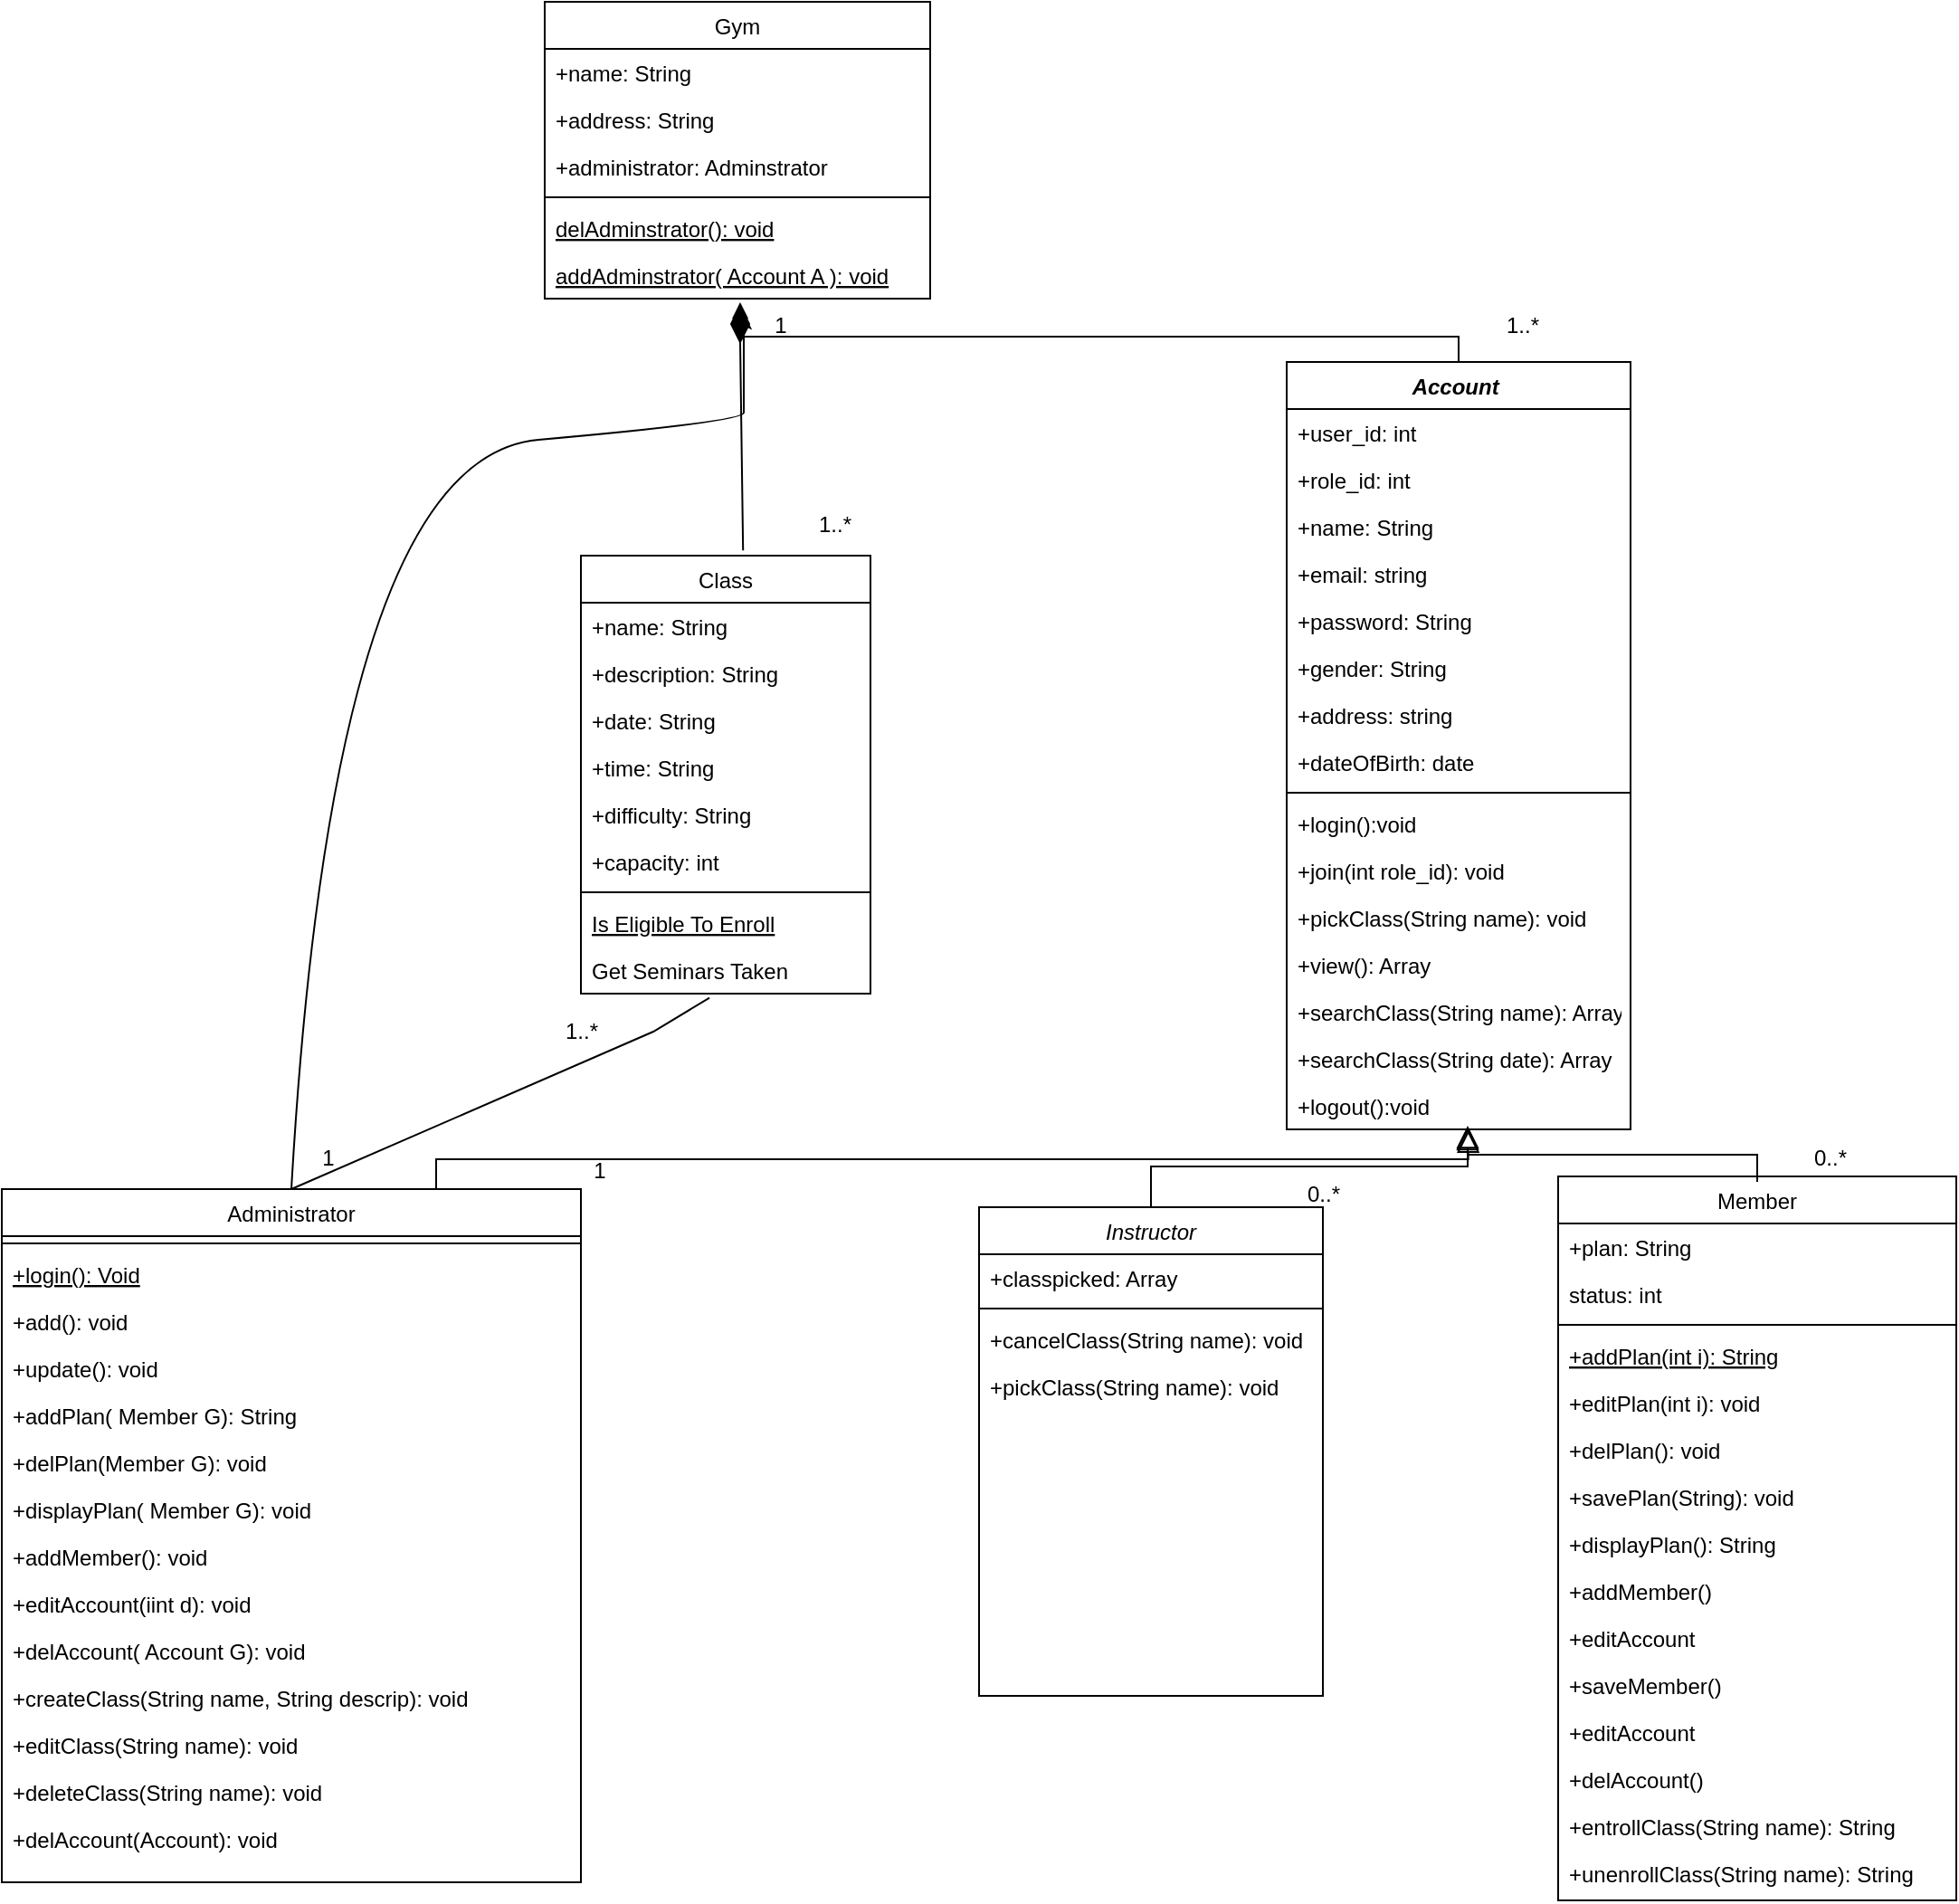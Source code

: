<mxfile version="15.5.4" type="device"><diagram id="C5RBs43oDa-KdzZeNtuy" name="Page-1"><mxGraphModel dx="2889" dy="1122" grid="1" gridSize="10" guides="1" tooltips="1" connect="1" arrows="1" fold="1" page="1" pageScale="1" pageWidth="827" pageHeight="1169" math="0" shadow="0"><root><mxCell id="WIyWlLk6GJQsqaUBKTNV-0"/><mxCell id="WIyWlLk6GJQsqaUBKTNV-1" parent="WIyWlLk6GJQsqaUBKTNV-0"/><mxCell id="0rubRGdF3r9ShJ0jEltO-0" value="Instructor" style="swimlane;fontStyle=2;align=center;verticalAlign=top;childLayout=stackLayout;horizontal=1;startSize=26;horizontalStack=0;resizeParent=1;resizeLast=0;collapsible=1;marginBottom=0;rounded=0;shadow=0;strokeWidth=1;" vertex="1" parent="WIyWlLk6GJQsqaUBKTNV-1"><mxGeometry x="110" y="667" width="190" height="270" as="geometry"><mxRectangle x="230" y="140" width="160" height="26" as="alternateBounds"/></mxGeometry></mxCell><mxCell id="0rubRGdF3r9ShJ0jEltO-3" value="+classpicked: Array " style="text;align=left;verticalAlign=top;spacingLeft=4;spacingRight=4;overflow=hidden;rotatable=0;points=[[0,0.5],[1,0.5]];portConstraint=eastwest;rounded=0;shadow=0;html=0;" vertex="1" parent="0rubRGdF3r9ShJ0jEltO-0"><mxGeometry y="26" width="190" height="26" as="geometry"/></mxCell><mxCell id="0rubRGdF3r9ShJ0jEltO-4" value="" style="line;html=1;strokeWidth=1;align=left;verticalAlign=middle;spacingTop=-1;spacingLeft=3;spacingRight=3;rotatable=0;labelPosition=right;points=[];portConstraint=eastwest;" vertex="1" parent="0rubRGdF3r9ShJ0jEltO-0"><mxGeometry y="52" width="190" height="8" as="geometry"/></mxCell><mxCell id="0rubRGdF3r9ShJ0jEltO-94" value="+cancelClass(String name): void" style="text;align=left;verticalAlign=top;spacingLeft=4;spacingRight=4;overflow=hidden;rotatable=0;points=[[0,0.5],[1,0.5]];portConstraint=eastwest;" vertex="1" parent="0rubRGdF3r9ShJ0jEltO-0"><mxGeometry y="60" width="190" height="26" as="geometry"/></mxCell><mxCell id="0rubRGdF3r9ShJ0jEltO-93" value="+pickClass(String name): void" style="text;align=left;verticalAlign=top;spacingLeft=4;spacingRight=4;overflow=hidden;rotatable=0;points=[[0,0.5],[1,0.5]];portConstraint=eastwest;" vertex="1" parent="0rubRGdF3r9ShJ0jEltO-0"><mxGeometry y="86" width="190" height="26" as="geometry"/></mxCell><mxCell id="0rubRGdF3r9ShJ0jEltO-6" value="Member" style="swimlane;fontStyle=0;align=center;verticalAlign=top;childLayout=stackLayout;horizontal=1;startSize=26;horizontalStack=0;resizeParent=1;resizeLast=0;collapsible=1;marginBottom=0;rounded=0;shadow=0;strokeWidth=1;" vertex="1" parent="WIyWlLk6GJQsqaUBKTNV-1"><mxGeometry x="430" y="650" width="220" height="400" as="geometry"><mxRectangle x="130" y="380" width="160" height="26" as="alternateBounds"/></mxGeometry></mxCell><mxCell id="0rubRGdF3r9ShJ0jEltO-24" value="+plan: String" style="text;align=left;verticalAlign=top;spacingLeft=4;spacingRight=4;overflow=hidden;rotatable=0;points=[[0,0.5],[1,0.5]];portConstraint=eastwest;" vertex="1" parent="0rubRGdF3r9ShJ0jEltO-6"><mxGeometry y="26" width="220" height="26" as="geometry"/></mxCell><mxCell id="0rubRGdF3r9ShJ0jEltO-26" value="status: int" style="text;align=left;verticalAlign=top;spacingLeft=4;spacingRight=4;overflow=hidden;rotatable=0;points=[[0,0.5],[1,0.5]];portConstraint=eastwest;" vertex="1" parent="0rubRGdF3r9ShJ0jEltO-6"><mxGeometry y="52" width="220" height="26" as="geometry"/></mxCell><mxCell id="0rubRGdF3r9ShJ0jEltO-9" value="" style="line;html=1;strokeWidth=1;align=left;verticalAlign=middle;spacingTop=-1;spacingLeft=3;spacingRight=3;rotatable=0;labelPosition=right;points=[];portConstraint=eastwest;" vertex="1" parent="0rubRGdF3r9ShJ0jEltO-6"><mxGeometry y="78" width="220" height="8" as="geometry"/></mxCell><mxCell id="0rubRGdF3r9ShJ0jEltO-10" value="+addPlan(int i): String&#10;" style="text;align=left;verticalAlign=top;spacingLeft=4;spacingRight=4;overflow=hidden;rotatable=0;points=[[0,0.5],[1,0.5]];portConstraint=eastwest;fontStyle=4" vertex="1" parent="0rubRGdF3r9ShJ0jEltO-6"><mxGeometry y="86" width="220" height="26" as="geometry"/></mxCell><mxCell id="0rubRGdF3r9ShJ0jEltO-42" value="+editPlan(int i): void" style="text;align=left;verticalAlign=top;spacingLeft=4;spacingRight=4;overflow=hidden;rotatable=0;points=[[0,0.5],[1,0.5]];portConstraint=eastwest;" vertex="1" parent="0rubRGdF3r9ShJ0jEltO-6"><mxGeometry y="112" width="220" height="26" as="geometry"/></mxCell><mxCell id="0rubRGdF3r9ShJ0jEltO-43" value="+delPlan(): void" style="text;align=left;verticalAlign=top;spacingLeft=4;spacingRight=4;overflow=hidden;rotatable=0;points=[[0,0.5],[1,0.5]];portConstraint=eastwest;" vertex="1" parent="0rubRGdF3r9ShJ0jEltO-6"><mxGeometry y="138" width="220" height="26" as="geometry"/></mxCell><mxCell id="0rubRGdF3r9ShJ0jEltO-44" value="+savePlan(String): void" style="text;align=left;verticalAlign=top;spacingLeft=4;spacingRight=4;overflow=hidden;rotatable=0;points=[[0,0.5],[1,0.5]];portConstraint=eastwest;" vertex="1" parent="0rubRGdF3r9ShJ0jEltO-6"><mxGeometry y="164" width="220" height="26" as="geometry"/></mxCell><mxCell id="0rubRGdF3r9ShJ0jEltO-54" value="+displayPlan(): String" style="text;align=left;verticalAlign=top;spacingLeft=4;spacingRight=4;overflow=hidden;rotatable=0;points=[[0,0.5],[1,0.5]];portConstraint=eastwest;" vertex="1" parent="0rubRGdF3r9ShJ0jEltO-6"><mxGeometry y="190" width="220" height="26" as="geometry"/></mxCell><mxCell id="0rubRGdF3r9ShJ0jEltO-45" value="+addMember()" style="text;align=left;verticalAlign=top;spacingLeft=4;spacingRight=4;overflow=hidden;rotatable=0;points=[[0,0.5],[1,0.5]];portConstraint=eastwest;" vertex="1" parent="0rubRGdF3r9ShJ0jEltO-6"><mxGeometry y="216" width="220" height="26" as="geometry"/></mxCell><mxCell id="0rubRGdF3r9ShJ0jEltO-52" value="+editAccount" style="text;align=left;verticalAlign=top;spacingLeft=4;spacingRight=4;overflow=hidden;rotatable=0;points=[[0,0.5],[1,0.5]];portConstraint=eastwest;" vertex="1" parent="0rubRGdF3r9ShJ0jEltO-6"><mxGeometry y="242" width="220" height="26" as="geometry"/></mxCell><mxCell id="0rubRGdF3r9ShJ0jEltO-46" value="+saveMember()" style="text;align=left;verticalAlign=top;spacingLeft=4;spacingRight=4;overflow=hidden;rotatable=0;points=[[0,0.5],[1,0.5]];portConstraint=eastwest;" vertex="1" parent="0rubRGdF3r9ShJ0jEltO-6"><mxGeometry y="268" width="220" height="26" as="geometry"/></mxCell><mxCell id="0rubRGdF3r9ShJ0jEltO-51" value="+editAccount" style="text;align=left;verticalAlign=top;spacingLeft=4;spacingRight=4;overflow=hidden;rotatable=0;points=[[0,0.5],[1,0.5]];portConstraint=eastwest;" vertex="1" parent="0rubRGdF3r9ShJ0jEltO-6"><mxGeometry y="294" width="220" height="26" as="geometry"/></mxCell><mxCell id="0rubRGdF3r9ShJ0jEltO-96" value="+delAccount()" style="text;align=left;verticalAlign=top;spacingLeft=4;spacingRight=4;overflow=hidden;rotatable=0;points=[[0,0.5],[1,0.5]];portConstraint=eastwest;" vertex="1" parent="0rubRGdF3r9ShJ0jEltO-6"><mxGeometry y="320" width="220" height="26" as="geometry"/></mxCell><mxCell id="0rubRGdF3r9ShJ0jEltO-11" value="+entrollClass(String name): String" style="text;align=left;verticalAlign=top;spacingLeft=4;spacingRight=4;overflow=hidden;rotatable=0;points=[[0,0.5],[1,0.5]];portConstraint=eastwest;" vertex="1" parent="0rubRGdF3r9ShJ0jEltO-6"><mxGeometry y="346" width="220" height="26" as="geometry"/></mxCell><mxCell id="0rubRGdF3r9ShJ0jEltO-97" value="+unenrollClass(String name): String" style="text;align=left;verticalAlign=top;spacingLeft=4;spacingRight=4;overflow=hidden;rotatable=0;points=[[0,0.5],[1,0.5]];portConstraint=eastwest;" vertex="1" parent="0rubRGdF3r9ShJ0jEltO-6"><mxGeometry y="372" width="220" height="26" as="geometry"/></mxCell><mxCell id="0rubRGdF3r9ShJ0jEltO-12" value="Administrator" style="swimlane;fontStyle=0;align=center;verticalAlign=top;childLayout=stackLayout;horizontal=1;startSize=26;horizontalStack=0;resizeParent=1;resizeLast=0;collapsible=1;marginBottom=0;rounded=0;shadow=0;strokeWidth=1;" vertex="1" parent="WIyWlLk6GJQsqaUBKTNV-1"><mxGeometry x="-430" y="657" width="320" height="383" as="geometry"><mxRectangle x="130" y="380" width="160" height="26" as="alternateBounds"/></mxGeometry></mxCell><mxCell id="0rubRGdF3r9ShJ0jEltO-15" value="" style="line;html=1;strokeWidth=1;align=left;verticalAlign=middle;spacingTop=-1;spacingLeft=3;spacingRight=3;rotatable=0;labelPosition=right;points=[];portConstraint=eastwest;" vertex="1" parent="0rubRGdF3r9ShJ0jEltO-12"><mxGeometry y="26" width="320" height="8" as="geometry"/></mxCell><mxCell id="0rubRGdF3r9ShJ0jEltO-16" value="+login(): Void" style="text;align=left;verticalAlign=top;spacingLeft=4;spacingRight=4;overflow=hidden;rotatable=0;points=[[0,0.5],[1,0.5]];portConstraint=eastwest;fontStyle=4" vertex="1" parent="0rubRGdF3r9ShJ0jEltO-12"><mxGeometry y="34" width="320" height="26" as="geometry"/></mxCell><mxCell id="0rubRGdF3r9ShJ0jEltO-64" value="+add(): void" style="text;align=left;verticalAlign=top;spacingLeft=4;spacingRight=4;overflow=hidden;rotatable=0;points=[[0,0.5],[1,0.5]];portConstraint=eastwest;" vertex="1" parent="0rubRGdF3r9ShJ0jEltO-12"><mxGeometry y="60" width="320" height="26" as="geometry"/></mxCell><mxCell id="0rubRGdF3r9ShJ0jEltO-62" value="+update(): void" style="text;align=left;verticalAlign=top;spacingLeft=4;spacingRight=4;overflow=hidden;rotatable=0;points=[[0,0.5],[1,0.5]];portConstraint=eastwest;" vertex="1" parent="0rubRGdF3r9ShJ0jEltO-12"><mxGeometry y="86" width="320" height="26" as="geometry"/></mxCell><mxCell id="0rubRGdF3r9ShJ0jEltO-61" value="+addPlan( Member G): String" style="text;align=left;verticalAlign=top;spacingLeft=4;spacingRight=4;overflow=hidden;rotatable=0;points=[[0,0.5],[1,0.5]];portConstraint=eastwest;" vertex="1" parent="0rubRGdF3r9ShJ0jEltO-12"><mxGeometry y="112" width="320" height="26" as="geometry"/></mxCell><mxCell id="0rubRGdF3r9ShJ0jEltO-59" value="+delPlan(Member G): void" style="text;align=left;verticalAlign=top;spacingLeft=4;spacingRight=4;overflow=hidden;rotatable=0;points=[[0,0.5],[1,0.5]];portConstraint=eastwest;" vertex="1" parent="0rubRGdF3r9ShJ0jEltO-12"><mxGeometry y="138" width="320" height="26" as="geometry"/></mxCell><mxCell id="0rubRGdF3r9ShJ0jEltO-58" value="+displayPlan( Member G): void" style="text;align=left;verticalAlign=top;spacingLeft=4;spacingRight=4;overflow=hidden;rotatable=0;points=[[0,0.5],[1,0.5]];portConstraint=eastwest;" vertex="1" parent="0rubRGdF3r9ShJ0jEltO-12"><mxGeometry y="164" width="320" height="26" as="geometry"/></mxCell><mxCell id="0rubRGdF3r9ShJ0jEltO-60" value="+addMember(): void" style="text;align=left;verticalAlign=top;spacingLeft=4;spacingRight=4;overflow=hidden;rotatable=0;points=[[0,0.5],[1,0.5]];portConstraint=eastwest;" vertex="1" parent="0rubRGdF3r9ShJ0jEltO-12"><mxGeometry y="190" width="320" height="26" as="geometry"/></mxCell><mxCell id="0rubRGdF3r9ShJ0jEltO-63" value="+editAccount(iint d): void" style="text;align=left;verticalAlign=top;spacingLeft=4;spacingRight=4;overflow=hidden;rotatable=0;points=[[0,0.5],[1,0.5]];portConstraint=eastwest;" vertex="1" parent="0rubRGdF3r9ShJ0jEltO-12"><mxGeometry y="216" width="320" height="26" as="geometry"/></mxCell><mxCell id="0rubRGdF3r9ShJ0jEltO-17" value="+delAccount( Account G): void" style="text;align=left;verticalAlign=top;spacingLeft=4;spacingRight=4;overflow=hidden;rotatable=0;points=[[0,0.5],[1,0.5]];portConstraint=eastwest;" vertex="1" parent="0rubRGdF3r9ShJ0jEltO-12"><mxGeometry y="242" width="320" height="26" as="geometry"/></mxCell><mxCell id="0rubRGdF3r9ShJ0jEltO-82" value="+createClass(String name, String descrip): void" style="text;align=left;verticalAlign=top;spacingLeft=4;spacingRight=4;overflow=hidden;rotatable=0;points=[[0,0.5],[1,0.5]];portConstraint=eastwest;" vertex="1" parent="0rubRGdF3r9ShJ0jEltO-12"><mxGeometry y="268" width="320" height="26" as="geometry"/></mxCell><mxCell id="0rubRGdF3r9ShJ0jEltO-81" value="+editClass(String name): void" style="text;align=left;verticalAlign=top;spacingLeft=4;spacingRight=4;overflow=hidden;rotatable=0;points=[[0,0.5],[1,0.5]];portConstraint=eastwest;" vertex="1" parent="0rubRGdF3r9ShJ0jEltO-12"><mxGeometry y="294" width="320" height="26" as="geometry"/></mxCell><mxCell id="0rubRGdF3r9ShJ0jEltO-80" value="+deleteClass(String name): void" style="text;align=left;verticalAlign=top;spacingLeft=4;spacingRight=4;overflow=hidden;rotatable=0;points=[[0,0.5],[1,0.5]];portConstraint=eastwest;" vertex="1" parent="0rubRGdF3r9ShJ0jEltO-12"><mxGeometry y="320" width="320" height="26" as="geometry"/></mxCell><mxCell id="0rubRGdF3r9ShJ0jEltO-78" value="+delAccount(Account): void" style="text;align=left;verticalAlign=top;spacingLeft=4;spacingRight=4;overflow=hidden;rotatable=0;points=[[0,0.5],[1,0.5]];portConstraint=eastwest;" vertex="1" parent="0rubRGdF3r9ShJ0jEltO-12"><mxGeometry y="346" width="320" height="26" as="geometry"/></mxCell><mxCell id="0rubRGdF3r9ShJ0jEltO-29" value="Account " style="swimlane;fontStyle=3;align=center;verticalAlign=top;childLayout=stackLayout;horizontal=1;startSize=26;horizontalStack=0;resizeParent=1;resizeLast=0;collapsible=1;marginBottom=0;rounded=0;shadow=0;strokeWidth=1;" vertex="1" parent="WIyWlLk6GJQsqaUBKTNV-1"><mxGeometry x="280" y="200" width="190" height="424" as="geometry"><mxRectangle x="130" y="380" width="160" height="26" as="alternateBounds"/></mxGeometry></mxCell><mxCell id="0rubRGdF3r9ShJ0jEltO-31" value="+user_id: int" style="text;align=left;verticalAlign=top;spacingLeft=4;spacingRight=4;overflow=hidden;rotatable=0;points=[[0,0.5],[1,0.5]];portConstraint=eastwest;rounded=0;shadow=0;html=0;" vertex="1" parent="0rubRGdF3r9ShJ0jEltO-29"><mxGeometry y="26" width="190" height="26" as="geometry"/></mxCell><mxCell id="0rubRGdF3r9ShJ0jEltO-38" value="+role_id: int" style="text;align=left;verticalAlign=top;spacingLeft=4;spacingRight=4;overflow=hidden;rotatable=0;points=[[0,0.5],[1,0.5]];portConstraint=eastwest;" vertex="1" parent="0rubRGdF3r9ShJ0jEltO-29"><mxGeometry y="52" width="190" height="26" as="geometry"/></mxCell><mxCell id="0rubRGdF3r9ShJ0jEltO-36" value="+name: String" style="text;align=left;verticalAlign=top;spacingLeft=4;spacingRight=4;overflow=hidden;rotatable=0;points=[[0,0.5],[1,0.5]];portConstraint=eastwest;" vertex="1" parent="0rubRGdF3r9ShJ0jEltO-29"><mxGeometry y="78" width="190" height="26" as="geometry"/></mxCell><mxCell id="0rubRGdF3r9ShJ0jEltO-37" value="+email: string" style="text;align=left;verticalAlign=top;spacingLeft=4;spacingRight=4;overflow=hidden;rotatable=0;points=[[0,0.5],[1,0.5]];portConstraint=eastwest;" vertex="1" parent="0rubRGdF3r9ShJ0jEltO-29"><mxGeometry y="104" width="190" height="26" as="geometry"/></mxCell><mxCell id="0rubRGdF3r9ShJ0jEltO-130" value="+password: String" style="text;align=left;verticalAlign=top;spacingLeft=4;spacingRight=4;overflow=hidden;rotatable=0;points=[[0,0.5],[1,0.5]];portConstraint=eastwest;" vertex="1" parent="0rubRGdF3r9ShJ0jEltO-29"><mxGeometry y="130" width="190" height="26" as="geometry"/></mxCell><mxCell id="0rubRGdF3r9ShJ0jEltO-40" value="+gender: String" style="text;align=left;verticalAlign=top;spacingLeft=4;spacingRight=4;overflow=hidden;rotatable=0;points=[[0,0.5],[1,0.5]];portConstraint=eastwest;" vertex="1" parent="0rubRGdF3r9ShJ0jEltO-29"><mxGeometry y="156" width="190" height="26" as="geometry"/></mxCell><mxCell id="0rubRGdF3r9ShJ0jEltO-39" value="+address: string" style="text;align=left;verticalAlign=top;spacingLeft=4;spacingRight=4;overflow=hidden;rotatable=0;points=[[0,0.5],[1,0.5]];portConstraint=eastwest;" vertex="1" parent="0rubRGdF3r9ShJ0jEltO-29"><mxGeometry y="182" width="190" height="26" as="geometry"/></mxCell><mxCell id="0rubRGdF3r9ShJ0jEltO-41" value="+dateOfBirth: date" style="text;align=left;verticalAlign=top;spacingLeft=4;spacingRight=4;overflow=hidden;rotatable=0;points=[[0,0.5],[1,0.5]];portConstraint=eastwest;" vertex="1" parent="0rubRGdF3r9ShJ0jEltO-29"><mxGeometry y="208" width="190" height="26" as="geometry"/></mxCell><mxCell id="0rubRGdF3r9ShJ0jEltO-32" value="" style="line;html=1;strokeWidth=1;align=left;verticalAlign=middle;spacingTop=-1;spacingLeft=3;spacingRight=3;rotatable=0;labelPosition=right;points=[];portConstraint=eastwest;" vertex="1" parent="0rubRGdF3r9ShJ0jEltO-29"><mxGeometry y="234" width="190" height="8" as="geometry"/></mxCell><mxCell id="0rubRGdF3r9ShJ0jEltO-131" value="+login():void" style="text;align=left;verticalAlign=top;spacingLeft=4;spacingRight=4;overflow=hidden;rotatable=0;points=[[0,0.5],[1,0.5]];portConstraint=eastwest;" vertex="1" parent="0rubRGdF3r9ShJ0jEltO-29"><mxGeometry y="242" width="190" height="26" as="geometry"/></mxCell><mxCell id="0rubRGdF3r9ShJ0jEltO-87" value="+join(int role_id): void" style="text;align=left;verticalAlign=top;spacingLeft=4;spacingRight=4;overflow=hidden;rotatable=0;points=[[0,0.5],[1,0.5]];portConstraint=eastwest;" vertex="1" parent="0rubRGdF3r9ShJ0jEltO-29"><mxGeometry y="268" width="190" height="26" as="geometry"/></mxCell><mxCell id="0rubRGdF3r9ShJ0jEltO-85" value="+pickClass(String name): void" style="text;align=left;verticalAlign=top;spacingLeft=4;spacingRight=4;overflow=hidden;rotatable=0;points=[[0,0.5],[1,0.5]];portConstraint=eastwest;" vertex="1" parent="0rubRGdF3r9ShJ0jEltO-29"><mxGeometry y="294" width="190" height="26" as="geometry"/></mxCell><mxCell id="0rubRGdF3r9ShJ0jEltO-34" value="+view(): Array" style="text;align=left;verticalAlign=top;spacingLeft=4;spacingRight=4;overflow=hidden;rotatable=0;points=[[0,0.5],[1,0.5]];portConstraint=eastwest;" vertex="1" parent="0rubRGdF3r9ShJ0jEltO-29"><mxGeometry y="320" width="190" height="26" as="geometry"/></mxCell><mxCell id="0rubRGdF3r9ShJ0jEltO-86" value="+searchClass(String name): Array" style="text;align=left;verticalAlign=top;spacingLeft=4;spacingRight=4;overflow=hidden;rotatable=0;points=[[0,0.5],[1,0.5]];portConstraint=eastwest;" vertex="1" parent="0rubRGdF3r9ShJ0jEltO-29"><mxGeometry y="346" width="190" height="26" as="geometry"/></mxCell><mxCell id="0rubRGdF3r9ShJ0jEltO-95" value="+searchClass(String date): Array" style="text;align=left;verticalAlign=top;spacingLeft=4;spacingRight=4;overflow=hidden;rotatable=0;points=[[0,0.5],[1,0.5]];portConstraint=eastwest;" vertex="1" parent="0rubRGdF3r9ShJ0jEltO-29"><mxGeometry y="372" width="190" height="26" as="geometry"/></mxCell><mxCell id="0rubRGdF3r9ShJ0jEltO-84" value="+logout():void" style="text;align=left;verticalAlign=top;spacingLeft=4;spacingRight=4;overflow=hidden;rotatable=0;points=[[0,0.5],[1,0.5]];portConstraint=eastwest;" vertex="1" parent="0rubRGdF3r9ShJ0jEltO-29"><mxGeometry y="398" width="190" height="26" as="geometry"/></mxCell><mxCell id="0rubRGdF3r9ShJ0jEltO-57" value="" style="endArrow=block;endSize=10;endFill=0;shadow=0;strokeWidth=1;rounded=0;edgeStyle=elbowEdgeStyle;elbow=vertical;exitX=0.5;exitY=0;exitDx=0;exitDy=0;" edge="1" parent="WIyWlLk6GJQsqaUBKTNV-1"><mxGeometry width="160" relative="1" as="geometry"><mxPoint x="540" y="653" as="sourcePoint"/><mxPoint x="380" y="623" as="targetPoint"/></mxGeometry></mxCell><mxCell id="0rubRGdF3r9ShJ0jEltO-65" value="Class" style="swimlane;fontStyle=0;align=center;verticalAlign=top;childLayout=stackLayout;horizontal=1;startSize=26;horizontalStack=0;resizeParent=1;resizeLast=0;collapsible=1;marginBottom=0;rounded=0;shadow=0;strokeWidth=1;" vertex="1" parent="WIyWlLk6GJQsqaUBKTNV-1"><mxGeometry x="-110" y="307" width="160" height="242" as="geometry"><mxRectangle x="130" y="380" width="160" height="26" as="alternateBounds"/></mxGeometry></mxCell><mxCell id="0rubRGdF3r9ShJ0jEltO-66" value="+name: String" style="text;align=left;verticalAlign=top;spacingLeft=4;spacingRight=4;overflow=hidden;rotatable=0;points=[[0,0.5],[1,0.5]];portConstraint=eastwest;" vertex="1" parent="0rubRGdF3r9ShJ0jEltO-65"><mxGeometry y="26" width="160" height="26" as="geometry"/></mxCell><mxCell id="0rubRGdF3r9ShJ0jEltO-90" value="+description: String" style="text;align=left;verticalAlign=top;spacingLeft=4;spacingRight=4;overflow=hidden;rotatable=0;points=[[0,0.5],[1,0.5]];portConstraint=eastwest;rounded=0;shadow=0;html=0;" vertex="1" parent="0rubRGdF3r9ShJ0jEltO-65"><mxGeometry y="52" width="160" height="26" as="geometry"/></mxCell><mxCell id="0rubRGdF3r9ShJ0jEltO-88" value="+date: String" style="text;align=left;verticalAlign=top;spacingLeft=4;spacingRight=4;overflow=hidden;rotatable=0;points=[[0,0.5],[1,0.5]];portConstraint=eastwest;rounded=0;shadow=0;html=0;" vertex="1" parent="0rubRGdF3r9ShJ0jEltO-65"><mxGeometry y="78" width="160" height="26" as="geometry"/></mxCell><mxCell id="0rubRGdF3r9ShJ0jEltO-67" value="+time: String" style="text;align=left;verticalAlign=top;spacingLeft=4;spacingRight=4;overflow=hidden;rotatable=0;points=[[0,0.5],[1,0.5]];portConstraint=eastwest;rounded=0;shadow=0;html=0;" vertex="1" parent="0rubRGdF3r9ShJ0jEltO-65"><mxGeometry y="104" width="160" height="26" as="geometry"/></mxCell><mxCell id="0rubRGdF3r9ShJ0jEltO-91" value="+difficulty: String" style="text;align=left;verticalAlign=top;spacingLeft=4;spacingRight=4;overflow=hidden;rotatable=0;points=[[0,0.5],[1,0.5]];portConstraint=eastwest;rounded=0;shadow=0;html=0;" vertex="1" parent="0rubRGdF3r9ShJ0jEltO-65"><mxGeometry y="130" width="160" height="26" as="geometry"/></mxCell><mxCell id="0rubRGdF3r9ShJ0jEltO-89" value="+capacity: int" style="text;align=left;verticalAlign=top;spacingLeft=4;spacingRight=4;overflow=hidden;rotatable=0;points=[[0,0.5],[1,0.5]];portConstraint=eastwest;rounded=0;shadow=0;html=0;" vertex="1" parent="0rubRGdF3r9ShJ0jEltO-65"><mxGeometry y="156" width="160" height="26" as="geometry"/></mxCell><mxCell id="0rubRGdF3r9ShJ0jEltO-68" value="" style="line;html=1;strokeWidth=1;align=left;verticalAlign=middle;spacingTop=-1;spacingLeft=3;spacingRight=3;rotatable=0;labelPosition=right;points=[];portConstraint=eastwest;" vertex="1" parent="0rubRGdF3r9ShJ0jEltO-65"><mxGeometry y="182" width="160" height="8" as="geometry"/></mxCell><mxCell id="0rubRGdF3r9ShJ0jEltO-69" value="Is Eligible To Enroll" style="text;align=left;verticalAlign=top;spacingLeft=4;spacingRight=4;overflow=hidden;rotatable=0;points=[[0,0.5],[1,0.5]];portConstraint=eastwest;fontStyle=4" vertex="1" parent="0rubRGdF3r9ShJ0jEltO-65"><mxGeometry y="190" width="160" height="26" as="geometry"/></mxCell><mxCell id="0rubRGdF3r9ShJ0jEltO-70" value="Get Seminars Taken" style="text;align=left;verticalAlign=top;spacingLeft=4;spacingRight=4;overflow=hidden;rotatable=0;points=[[0,0.5],[1,0.5]];portConstraint=eastwest;" vertex="1" parent="0rubRGdF3r9ShJ0jEltO-65"><mxGeometry y="216" width="160" height="26" as="geometry"/></mxCell><mxCell id="0rubRGdF3r9ShJ0jEltO-72" value="" style="endArrow=block;endSize=10;endFill=0;shadow=0;strokeWidth=1;rounded=0;edgeStyle=elbowEdgeStyle;elbow=vertical;entryX=0.528;entryY=1.167;entryDx=0;entryDy=0;entryPerimeter=0;exitX=0.75;exitY=0;exitDx=0;exitDy=0;" edge="1" parent="WIyWlLk6GJQsqaUBKTNV-1" source="0rubRGdF3r9ShJ0jEltO-12"><mxGeometry width="160" relative="1" as="geometry"><mxPoint x="-190" y="653" as="sourcePoint"/><mxPoint x="380.32" y="624.342" as="targetPoint"/></mxGeometry></mxCell><mxCell id="0rubRGdF3r9ShJ0jEltO-98" value="" style="endArrow=block;endSize=10;endFill=0;shadow=0;strokeWidth=1;rounded=0;edgeStyle=elbowEdgeStyle;elbow=vertical;exitX=0.5;exitY=0;exitDx=0;exitDy=0;" edge="1" parent="WIyWlLk6GJQsqaUBKTNV-1" source="0rubRGdF3r9ShJ0jEltO-0"><mxGeometry width="160" relative="1" as="geometry"><mxPoint x="202" y="662" as="sourcePoint"/><mxPoint x="380" y="622" as="targetPoint"/></mxGeometry></mxCell><mxCell id="0rubRGdF3r9ShJ0jEltO-99" value="Gym" style="swimlane;fontStyle=0;align=center;verticalAlign=top;childLayout=stackLayout;horizontal=1;startSize=26;horizontalStack=0;resizeParent=1;resizeLast=0;collapsible=1;marginBottom=0;rounded=0;shadow=0;strokeWidth=1;" vertex="1" parent="WIyWlLk6GJQsqaUBKTNV-1"><mxGeometry x="-130" y="1" width="213" height="164" as="geometry"><mxRectangle x="130" y="380" width="160" height="26" as="alternateBounds"/></mxGeometry></mxCell><mxCell id="0rubRGdF3r9ShJ0jEltO-100" value="+name: String" style="text;align=left;verticalAlign=top;spacingLeft=4;spacingRight=4;overflow=hidden;rotatable=0;points=[[0,0.5],[1,0.5]];portConstraint=eastwest;" vertex="1" parent="0rubRGdF3r9ShJ0jEltO-99"><mxGeometry y="26" width="213" height="26" as="geometry"/></mxCell><mxCell id="0rubRGdF3r9ShJ0jEltO-109" value="+address: String" style="text;align=left;verticalAlign=top;spacingLeft=4;spacingRight=4;overflow=hidden;rotatable=0;points=[[0,0.5],[1,0.5]];portConstraint=eastwest;" vertex="1" parent="0rubRGdF3r9ShJ0jEltO-99"><mxGeometry y="52" width="213" height="26" as="geometry"/></mxCell><mxCell id="0rubRGdF3r9ShJ0jEltO-107" value="+administrator: Adminstrator" style="text;align=left;verticalAlign=top;spacingLeft=4;spacingRight=4;overflow=hidden;rotatable=0;points=[[0,0.5],[1,0.5]];portConstraint=eastwest;" vertex="1" parent="0rubRGdF3r9ShJ0jEltO-99"><mxGeometry y="78" width="213" height="26" as="geometry"/></mxCell><mxCell id="0rubRGdF3r9ShJ0jEltO-102" value="" style="line;html=1;strokeWidth=1;align=left;verticalAlign=middle;spacingTop=-1;spacingLeft=3;spacingRight=3;rotatable=0;labelPosition=right;points=[];portConstraint=eastwest;" vertex="1" parent="0rubRGdF3r9ShJ0jEltO-99"><mxGeometry y="104" width="213" height="8" as="geometry"/></mxCell><mxCell id="0rubRGdF3r9ShJ0jEltO-103" value="delAdminstrator(): void" style="text;align=left;verticalAlign=top;spacingLeft=4;spacingRight=4;overflow=hidden;rotatable=0;points=[[0,0.5],[1,0.5]];portConstraint=eastwest;fontStyle=4" vertex="1" parent="0rubRGdF3r9ShJ0jEltO-99"><mxGeometry y="112" width="213" height="26" as="geometry"/></mxCell><mxCell id="0rubRGdF3r9ShJ0jEltO-110" value="addAdminstrator( Account A ): void&#10;" style="text;align=left;verticalAlign=top;spacingLeft=4;spacingRight=4;overflow=hidden;rotatable=0;points=[[0,0.5],[1,0.5]];portConstraint=eastwest;fontStyle=4" vertex="1" parent="0rubRGdF3r9ShJ0jEltO-99"><mxGeometry y="138" width="213" height="26" as="geometry"/></mxCell><mxCell id="0rubRGdF3r9ShJ0jEltO-122" style="edgeStyle=orthogonalEdgeStyle;rounded=0;orthogonalLoop=1;jettySize=auto;html=1;exitX=0.5;exitY=0;exitDx=0;exitDy=0;entryX=0.507;entryY=1.077;entryDx=0;entryDy=0;entryPerimeter=0;" edge="1" parent="WIyWlLk6GJQsqaUBKTNV-1" source="0rubRGdF3r9ShJ0jEltO-119" target="0rubRGdF3r9ShJ0jEltO-110"><mxGeometry relative="1" as="geometry"/></mxCell><mxCell id="0rubRGdF3r9ShJ0jEltO-119" value="" style="rhombus;whiteSpace=wrap;html=1;fillColor=#000000;" vertex="1" parent="WIyWlLk6GJQsqaUBKTNV-1"><mxGeometry x="-27" y="169" width="10" height="20" as="geometry"/></mxCell><mxCell id="0rubRGdF3r9ShJ0jEltO-120" value="" style="endArrow=none;html=1;rounded=0;entryX=0.5;entryY=1;entryDx=0;entryDy=0;exitX=0.56;exitY=-0.012;exitDx=0;exitDy=0;exitPerimeter=0;" edge="1" parent="WIyWlLk6GJQsqaUBKTNV-1" source="0rubRGdF3r9ShJ0jEltO-65" target="0rubRGdF3r9ShJ0jEltO-119"><mxGeometry width="50" height="50" relative="1" as="geometry"><mxPoint x="-22" y="277" as="sourcePoint"/><mxPoint x="-147" y="185" as="targetPoint"/></mxGeometry></mxCell><mxCell id="0rubRGdF3r9ShJ0jEltO-121" style="edgeStyle=orthogonalEdgeStyle;rounded=0;orthogonalLoop=1;jettySize=auto;html=1;exitX=0;exitY=1;exitDx=0;exitDy=0;entryX=0.5;entryY=1;entryDx=0;entryDy=0;" edge="1" parent="WIyWlLk6GJQsqaUBKTNV-1" source="0rubRGdF3r9ShJ0jEltO-119" target="0rubRGdF3r9ShJ0jEltO-119"><mxGeometry relative="1" as="geometry"/></mxCell><mxCell id="0rubRGdF3r9ShJ0jEltO-124" value="" style="edgeStyle=elbowEdgeStyle;elbow=vertical;endArrow=classic;html=1;rounded=0;exitX=0.5;exitY=0;exitDx=0;exitDy=0;" edge="1" parent="WIyWlLk6GJQsqaUBKTNV-1" source="0rubRGdF3r9ShJ0jEltO-29"><mxGeometry width="50" height="50" relative="1" as="geometry"><mxPoint x="203" y="232" as="sourcePoint"/><mxPoint x="-22" y="172" as="targetPoint"/></mxGeometry></mxCell><mxCell id="0rubRGdF3r9ShJ0jEltO-129" value="" style="curved=1;endArrow=classic;html=1;rounded=0;exitX=0.5;exitY=0;exitDx=0;exitDy=0;" edge="1" parent="WIyWlLk6GJQsqaUBKTNV-1" source="0rubRGdF3r9ShJ0jEltO-12"><mxGeometry width="50" height="50" relative="1" as="geometry"><mxPoint x="-280" y="603" as="sourcePoint"/><mxPoint x="-20" y="173" as="targetPoint"/><Array as="points"><mxPoint x="-247" y="253"/><mxPoint x="-20" y="233"/><mxPoint x="-20" y="223"/></Array></mxGeometry></mxCell><mxCell id="0rubRGdF3r9ShJ0jEltO-132" value="" style="endArrow=none;html=1;rounded=0;exitX=0.5;exitY=0;exitDx=0;exitDy=0;entryX=0.444;entryY=1.09;entryDx=0;entryDy=0;entryPerimeter=0;" edge="1" parent="WIyWlLk6GJQsqaUBKTNV-1" source="0rubRGdF3r9ShJ0jEltO-12" target="0rubRGdF3r9ShJ0jEltO-70"><mxGeometry width="50" height="50" relative="1" as="geometry"><mxPoint x="270" y="450" as="sourcePoint"/><mxPoint x="320" y="400" as="targetPoint"/><Array as="points"><mxPoint x="-70" y="570"/></Array></mxGeometry></mxCell><mxCell id="0rubRGdF3r9ShJ0jEltO-133" value="1..*" style="text;html=1;align=center;verticalAlign=middle;resizable=0;points=[];autosize=1;strokeColor=none;fillColor=none;" vertex="1" parent="WIyWlLk6GJQsqaUBKTNV-1"><mxGeometry x="-125" y="560" width="30" height="20" as="geometry"/></mxCell><mxCell id="0rubRGdF3r9ShJ0jEltO-134" value="1" style="text;html=1;align=center;verticalAlign=middle;resizable=0;points=[];autosize=1;strokeColor=none;fillColor=none;" vertex="1" parent="WIyWlLk6GJQsqaUBKTNV-1"><mxGeometry x="-260" y="630" width="20" height="20" as="geometry"/></mxCell><mxCell id="0rubRGdF3r9ShJ0jEltO-135" value="0..*" style="text;html=1;align=center;verticalAlign=middle;resizable=0;points=[];autosize=1;strokeColor=none;fillColor=none;" vertex="1" parent="WIyWlLk6GJQsqaUBKTNV-1"><mxGeometry x="565" y="630" width="30" height="20" as="geometry"/></mxCell><mxCell id="0rubRGdF3r9ShJ0jEltO-136" value="0..*" style="text;html=1;align=center;verticalAlign=middle;resizable=0;points=[];autosize=1;strokeColor=none;fillColor=none;" vertex="1" parent="WIyWlLk6GJQsqaUBKTNV-1"><mxGeometry x="285" y="650" width="30" height="20" as="geometry"/></mxCell><mxCell id="0rubRGdF3r9ShJ0jEltO-137" value="1" style="text;html=1;align=center;verticalAlign=middle;resizable=0;points=[];autosize=1;strokeColor=none;fillColor=none;" vertex="1" parent="WIyWlLk6GJQsqaUBKTNV-1"><mxGeometry x="-110" y="637" width="20" height="20" as="geometry"/></mxCell><mxCell id="0rubRGdF3r9ShJ0jEltO-138" value="1..*" style="text;html=1;align=center;verticalAlign=middle;resizable=0;points=[];autosize=1;strokeColor=none;fillColor=none;" vertex="1" parent="WIyWlLk6GJQsqaUBKTNV-1"><mxGeometry x="15" y="280" width="30" height="20" as="geometry"/></mxCell><mxCell id="0rubRGdF3r9ShJ0jEltO-139" value="1" style="text;html=1;align=center;verticalAlign=middle;resizable=0;points=[];autosize=1;strokeColor=none;fillColor=none;" vertex="1" parent="WIyWlLk6GJQsqaUBKTNV-1"><mxGeometry x="-10" y="170" width="20" height="20" as="geometry"/></mxCell><mxCell id="0rubRGdF3r9ShJ0jEltO-140" value="1..*" style="text;html=1;align=center;verticalAlign=middle;resizable=0;points=[];autosize=1;strokeColor=none;fillColor=none;" vertex="1" parent="WIyWlLk6GJQsqaUBKTNV-1"><mxGeometry x="395" y="170" width="30" height="20" as="geometry"/></mxCell></root></mxGraphModel></diagram></mxfile>